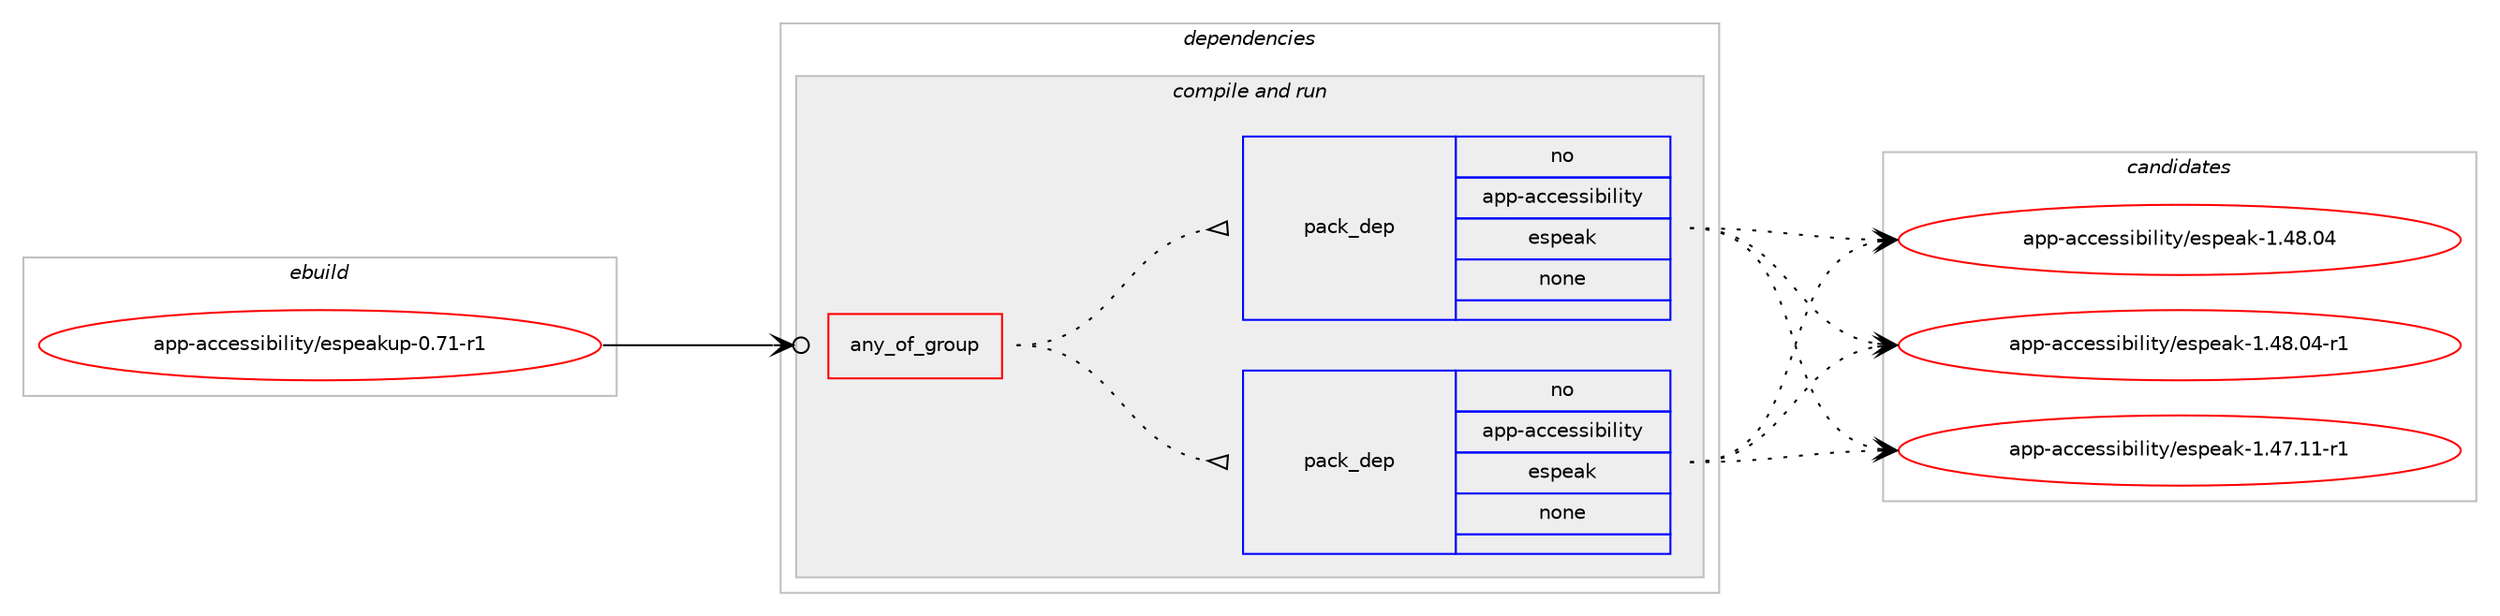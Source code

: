 digraph prolog {

# *************
# Graph options
# *************

newrank=true;
concentrate=true;
compound=true;
graph [rankdir=LR,fontname=Helvetica,fontsize=10,ranksep=1.5];#, ranksep=2.5, nodesep=0.2];
edge  [arrowhead=vee];
node  [fontname=Helvetica,fontsize=10];

# **********
# The ebuild
# **********

subgraph cluster_leftcol {
color=gray;
rank=same;
label=<<i>ebuild</i>>;
id [label="app-accessibility/espeakup-0.71-r1", color=red, width=4, href="../app-accessibility/espeakup-0.71-r1.svg"];
}

# ****************
# The dependencies
# ****************

subgraph cluster_midcol {
color=gray;
label=<<i>dependencies</i>>;
subgraph cluster_compile {
fillcolor="#eeeeee";
style=filled;
label=<<i>compile</i>>;
}
subgraph cluster_compileandrun {
fillcolor="#eeeeee";
style=filled;
label=<<i>compile and run</i>>;
subgraph any8150 {
dependency464841 [label=<<TABLE BORDER="0" CELLBORDER="1" CELLSPACING="0" CELLPADDING="4"><TR><TD CELLPADDING="10">any_of_group</TD></TR></TABLE>>, shape=none, color=red];subgraph pack345798 {
dependency464842 [label=<<TABLE BORDER="0" CELLBORDER="1" CELLSPACING="0" CELLPADDING="4" WIDTH="220"><TR><TD ROWSPAN="6" CELLPADDING="30">pack_dep</TD></TR><TR><TD WIDTH="110">no</TD></TR><TR><TD>app-accessibility</TD></TR><TR><TD>espeak</TD></TR><TR><TD>none</TD></TR><TR><TD></TD></TR></TABLE>>, shape=none, color=blue];
}
dependency464841:e -> dependency464842:w [weight=20,style="dotted",arrowhead="oinv"];
subgraph pack345799 {
dependency464843 [label=<<TABLE BORDER="0" CELLBORDER="1" CELLSPACING="0" CELLPADDING="4" WIDTH="220"><TR><TD ROWSPAN="6" CELLPADDING="30">pack_dep</TD></TR><TR><TD WIDTH="110">no</TD></TR><TR><TD>app-accessibility</TD></TR><TR><TD>espeak</TD></TR><TR><TD>none</TD></TR><TR><TD></TD></TR></TABLE>>, shape=none, color=blue];
}
dependency464841:e -> dependency464843:w [weight=20,style="dotted",arrowhead="oinv"];
}
id:e -> dependency464841:w [weight=20,style="solid",arrowhead="odotvee"];
}
subgraph cluster_run {
fillcolor="#eeeeee";
style=filled;
label=<<i>run</i>>;
}
}

# **************
# The candidates
# **************

subgraph cluster_choices {
rank=same;
color=gray;
label=<<i>candidates</i>>;

subgraph choice345798 {
color=black;
nodesep=1;
choice971121124597999910111511510598105108105116121471011151121019710745494652554649494511449 [label="app-accessibility/espeak-1.47.11-r1", color=red, width=4,href="../app-accessibility/espeak-1.47.11-r1.svg"];
choice97112112459799991011151151059810510810511612147101115112101971074549465256464852 [label="app-accessibility/espeak-1.48.04", color=red, width=4,href="../app-accessibility/espeak-1.48.04.svg"];
choice971121124597999910111511510598105108105116121471011151121019710745494652564648524511449 [label="app-accessibility/espeak-1.48.04-r1", color=red, width=4,href="../app-accessibility/espeak-1.48.04-r1.svg"];
dependency464842:e -> choice971121124597999910111511510598105108105116121471011151121019710745494652554649494511449:w [style=dotted,weight="100"];
dependency464842:e -> choice97112112459799991011151151059810510810511612147101115112101971074549465256464852:w [style=dotted,weight="100"];
dependency464842:e -> choice971121124597999910111511510598105108105116121471011151121019710745494652564648524511449:w [style=dotted,weight="100"];
}
subgraph choice345799 {
color=black;
nodesep=1;
choice971121124597999910111511510598105108105116121471011151121019710745494652554649494511449 [label="app-accessibility/espeak-1.47.11-r1", color=red, width=4,href="../app-accessibility/espeak-1.47.11-r1.svg"];
choice97112112459799991011151151059810510810511612147101115112101971074549465256464852 [label="app-accessibility/espeak-1.48.04", color=red, width=4,href="../app-accessibility/espeak-1.48.04.svg"];
choice971121124597999910111511510598105108105116121471011151121019710745494652564648524511449 [label="app-accessibility/espeak-1.48.04-r1", color=red, width=4,href="../app-accessibility/espeak-1.48.04-r1.svg"];
dependency464843:e -> choice971121124597999910111511510598105108105116121471011151121019710745494652554649494511449:w [style=dotted,weight="100"];
dependency464843:e -> choice97112112459799991011151151059810510810511612147101115112101971074549465256464852:w [style=dotted,weight="100"];
dependency464843:e -> choice971121124597999910111511510598105108105116121471011151121019710745494652564648524511449:w [style=dotted,weight="100"];
}
}

}

